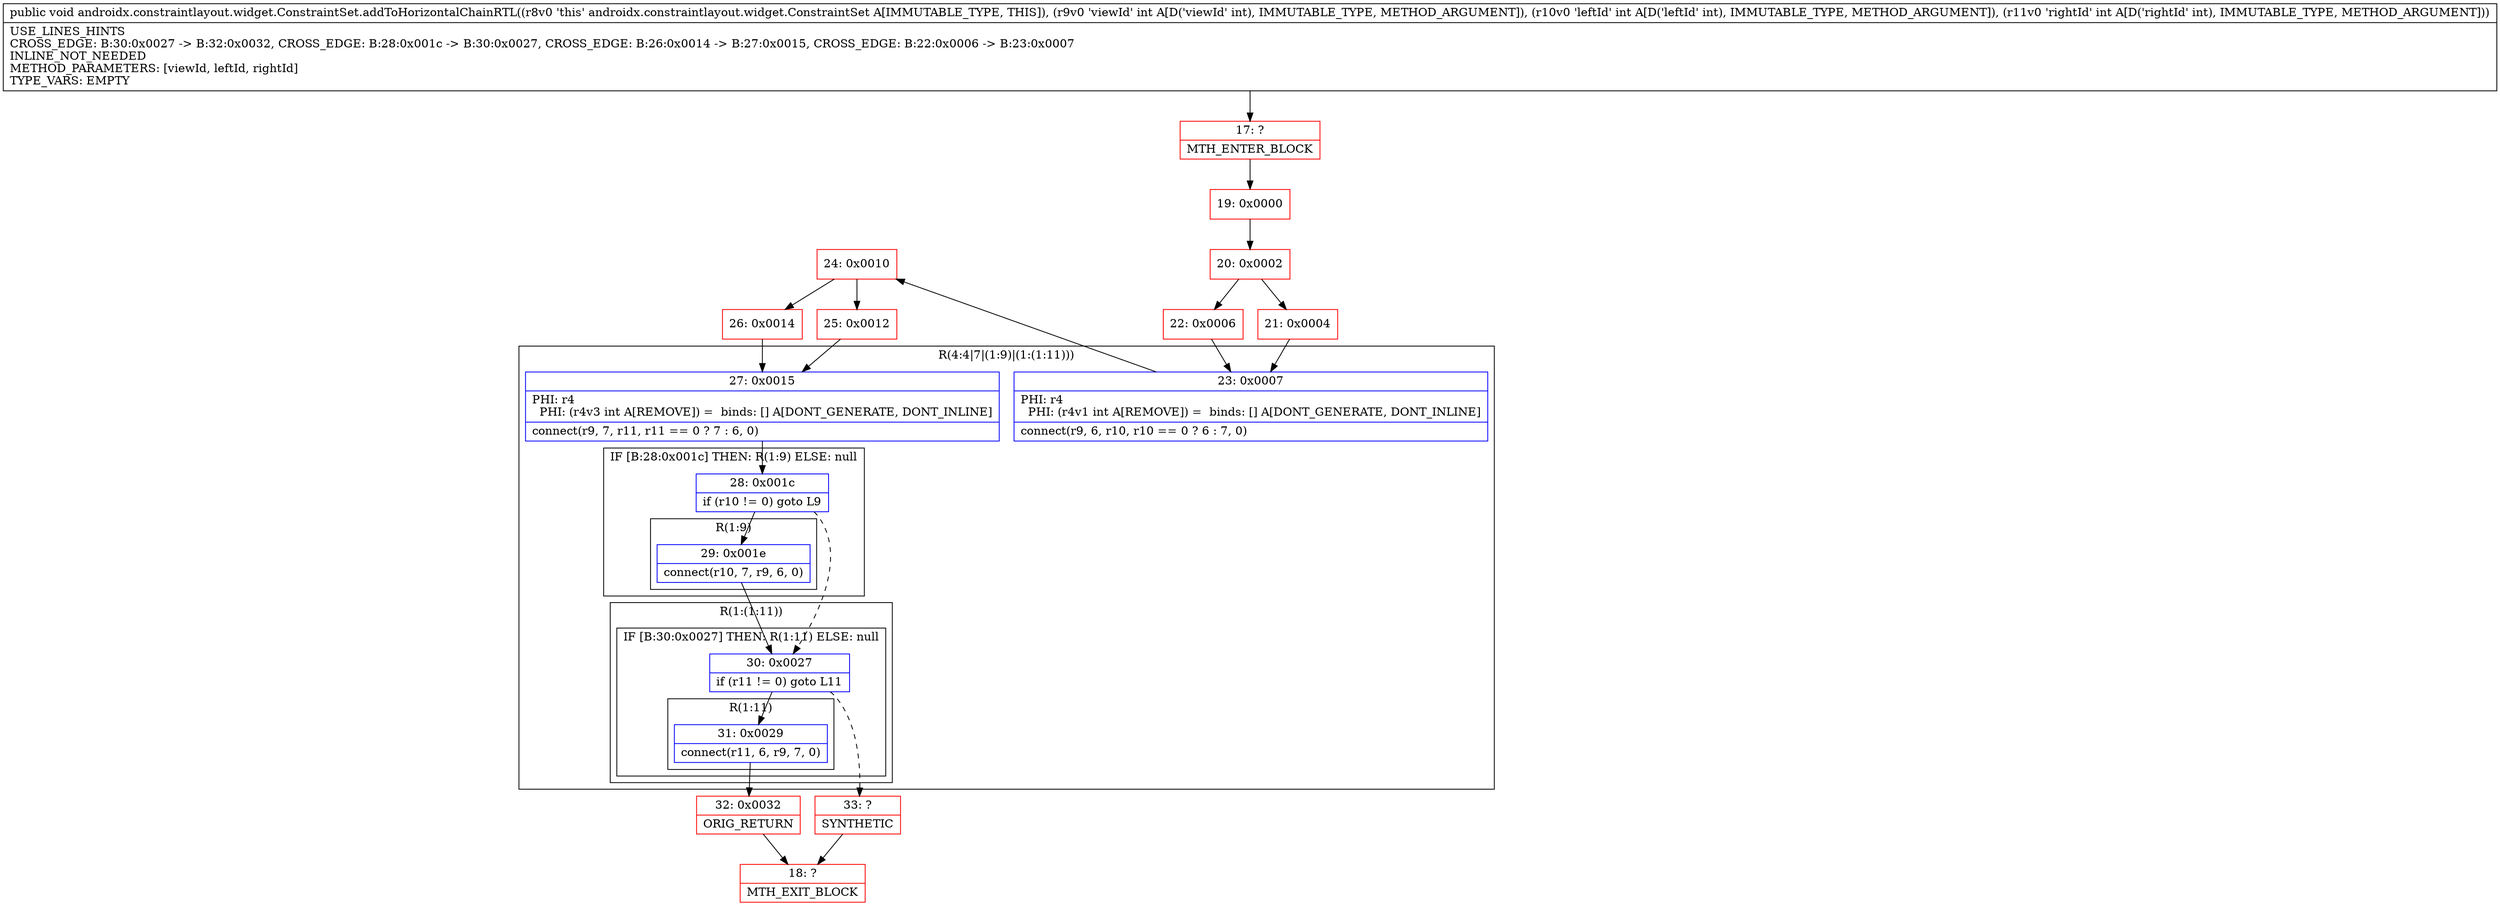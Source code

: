 digraph "CFG forandroidx.constraintlayout.widget.ConstraintSet.addToHorizontalChainRTL(III)V" {
subgraph cluster_Region_1562894746 {
label = "R(4:4|7|(1:9)|(1:(1:11)))";
node [shape=record,color=blue];
Node_23 [shape=record,label="{23\:\ 0x0007|PHI: r4 \l  PHI: (r4v1 int A[REMOVE]) =  binds: [] A[DONT_GENERATE, DONT_INLINE]\l|connect(r9, 6, r10, r10 == 0 ? 6 : 7, 0)\l}"];
Node_27 [shape=record,label="{27\:\ 0x0015|PHI: r4 \l  PHI: (r4v3 int A[REMOVE]) =  binds: [] A[DONT_GENERATE, DONT_INLINE]\l|connect(r9, 7, r11, r11 == 0 ? 7 : 6, 0)\l}"];
subgraph cluster_IfRegion_1506449368 {
label = "IF [B:28:0x001c] THEN: R(1:9) ELSE: null";
node [shape=record,color=blue];
Node_28 [shape=record,label="{28\:\ 0x001c|if (r10 != 0) goto L9\l}"];
subgraph cluster_Region_1336101684 {
label = "R(1:9)";
node [shape=record,color=blue];
Node_29 [shape=record,label="{29\:\ 0x001e|connect(r10, 7, r9, 6, 0)\l}"];
}
}
subgraph cluster_Region_1379553231 {
label = "R(1:(1:11))";
node [shape=record,color=blue];
subgraph cluster_IfRegion_821251875 {
label = "IF [B:30:0x0027] THEN: R(1:11) ELSE: null";
node [shape=record,color=blue];
Node_30 [shape=record,label="{30\:\ 0x0027|if (r11 != 0) goto L11\l}"];
subgraph cluster_Region_1024092850 {
label = "R(1:11)";
node [shape=record,color=blue];
Node_31 [shape=record,label="{31\:\ 0x0029|connect(r11, 6, r9, 7, 0)\l}"];
}
}
}
}
Node_17 [shape=record,color=red,label="{17\:\ ?|MTH_ENTER_BLOCK\l}"];
Node_19 [shape=record,color=red,label="{19\:\ 0x0000}"];
Node_20 [shape=record,color=red,label="{20\:\ 0x0002}"];
Node_21 [shape=record,color=red,label="{21\:\ 0x0004}"];
Node_24 [shape=record,color=red,label="{24\:\ 0x0010}"];
Node_25 [shape=record,color=red,label="{25\:\ 0x0012}"];
Node_32 [shape=record,color=red,label="{32\:\ 0x0032|ORIG_RETURN\l}"];
Node_18 [shape=record,color=red,label="{18\:\ ?|MTH_EXIT_BLOCK\l}"];
Node_33 [shape=record,color=red,label="{33\:\ ?|SYNTHETIC\l}"];
Node_26 [shape=record,color=red,label="{26\:\ 0x0014}"];
Node_22 [shape=record,color=red,label="{22\:\ 0x0006}"];
MethodNode[shape=record,label="{public void androidx.constraintlayout.widget.ConstraintSet.addToHorizontalChainRTL((r8v0 'this' androidx.constraintlayout.widget.ConstraintSet A[IMMUTABLE_TYPE, THIS]), (r9v0 'viewId' int A[D('viewId' int), IMMUTABLE_TYPE, METHOD_ARGUMENT]), (r10v0 'leftId' int A[D('leftId' int), IMMUTABLE_TYPE, METHOD_ARGUMENT]), (r11v0 'rightId' int A[D('rightId' int), IMMUTABLE_TYPE, METHOD_ARGUMENT]))  | USE_LINES_HINTS\lCROSS_EDGE: B:30:0x0027 \-\> B:32:0x0032, CROSS_EDGE: B:28:0x001c \-\> B:30:0x0027, CROSS_EDGE: B:26:0x0014 \-\> B:27:0x0015, CROSS_EDGE: B:22:0x0006 \-\> B:23:0x0007\lINLINE_NOT_NEEDED\lMETHOD_PARAMETERS: [viewId, leftId, rightId]\lTYPE_VARS: EMPTY\l}"];
MethodNode -> Node_17;Node_23 -> Node_24;
Node_27 -> Node_28;
Node_28 -> Node_29;
Node_28 -> Node_30[style=dashed];
Node_29 -> Node_30;
Node_30 -> Node_31;
Node_30 -> Node_33[style=dashed];
Node_31 -> Node_32;
Node_17 -> Node_19;
Node_19 -> Node_20;
Node_20 -> Node_21;
Node_20 -> Node_22;
Node_21 -> Node_23;
Node_24 -> Node_25;
Node_24 -> Node_26;
Node_25 -> Node_27;
Node_32 -> Node_18;
Node_33 -> Node_18;
Node_26 -> Node_27;
Node_22 -> Node_23;
}


